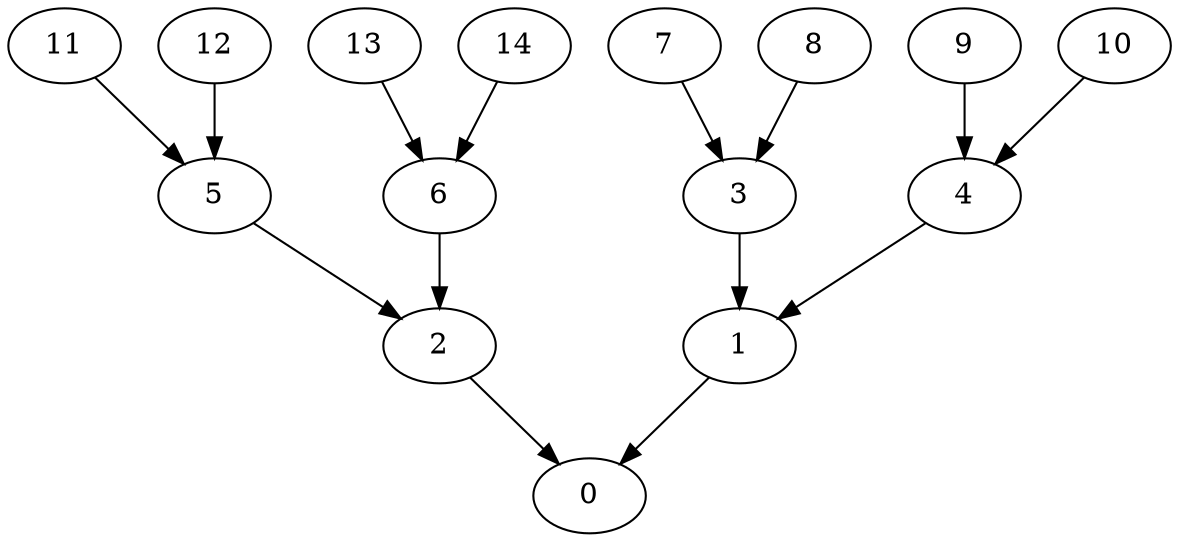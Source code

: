 strict digraph "" {
	1 -> 0;
	2 -> 0;
	3 -> 1;
	4 -> 1;
	5 -> 2;
	6 -> 2;
	7 -> 3;
	8 -> 3;
	9 -> 4;
	10 -> 4;
	11 -> 5;
	12 -> 5;
	13 -> 6;
	14 -> 6;
}
